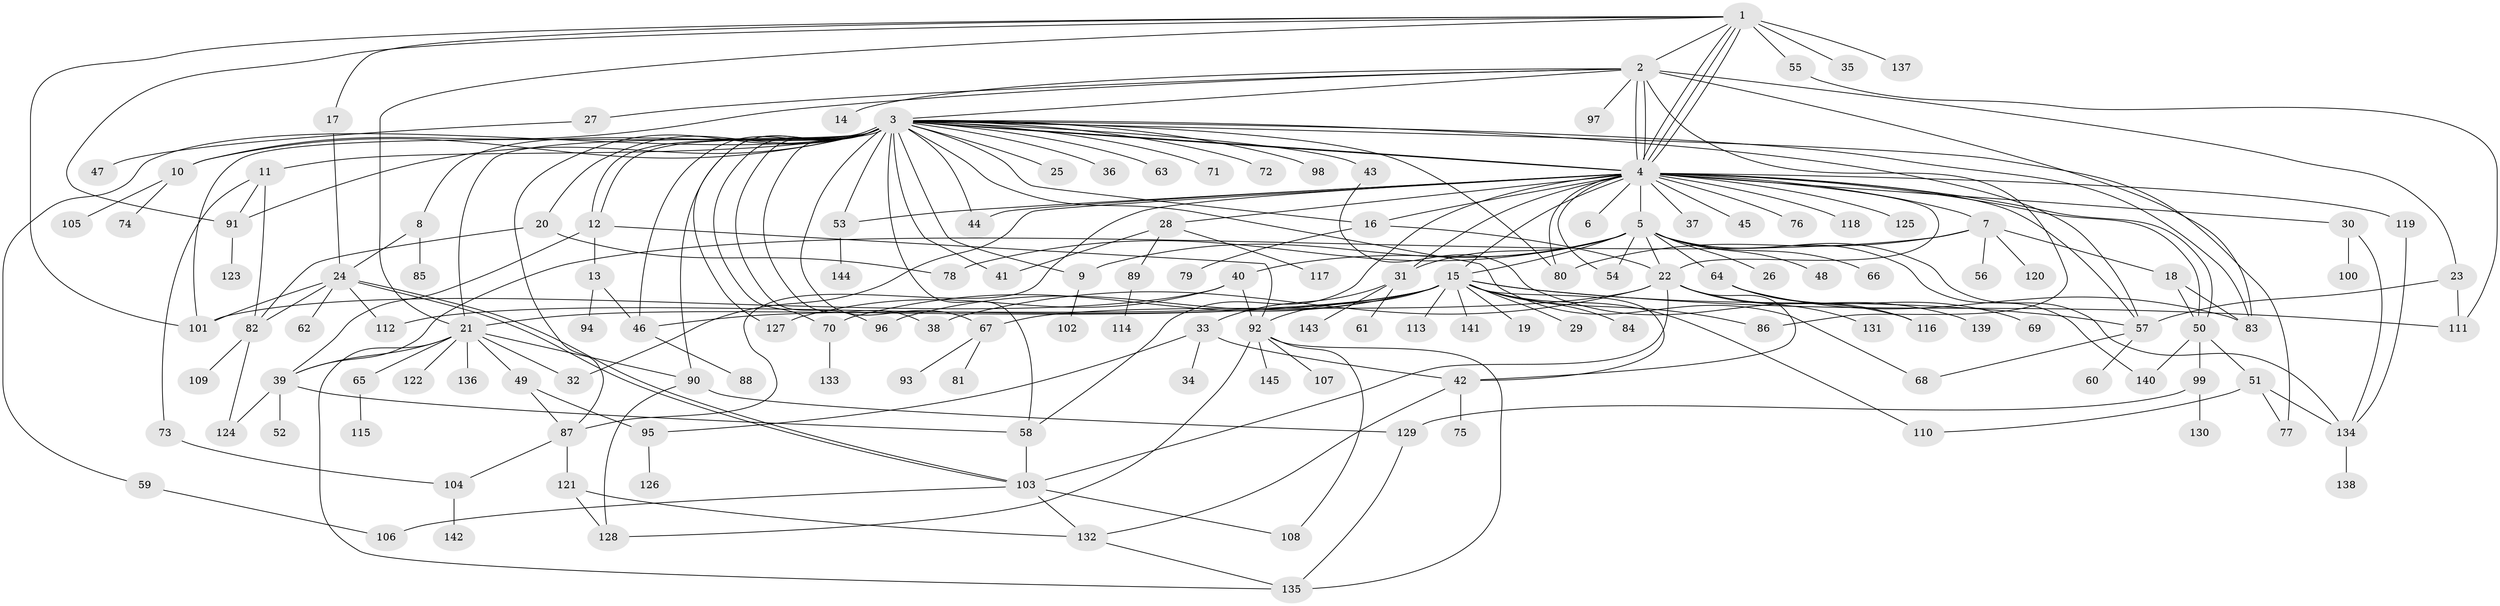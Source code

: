 // coarse degree distribution, {9: 0.03409090909090909, 3: 0.13636363636363635, 1: 0.3522727272727273, 4: 0.10227272727272728, 5: 0.10227272727272728, 12: 0.011363636363636364, 34: 0.011363636363636364, 2: 0.17045454545454544, 6: 0.022727272727272728, 18: 0.011363636363636364, 8: 0.022727272727272728, 24: 0.011363636363636364, 7: 0.011363636363636364}
// Generated by graph-tools (version 1.1) at 2025/36/03/04/25 23:36:58]
// undirected, 145 vertices, 230 edges
graph export_dot {
  node [color=gray90,style=filled];
  1;
  2;
  3;
  4;
  5;
  6;
  7;
  8;
  9;
  10;
  11;
  12;
  13;
  14;
  15;
  16;
  17;
  18;
  19;
  20;
  21;
  22;
  23;
  24;
  25;
  26;
  27;
  28;
  29;
  30;
  31;
  32;
  33;
  34;
  35;
  36;
  37;
  38;
  39;
  40;
  41;
  42;
  43;
  44;
  45;
  46;
  47;
  48;
  49;
  50;
  51;
  52;
  53;
  54;
  55;
  56;
  57;
  58;
  59;
  60;
  61;
  62;
  63;
  64;
  65;
  66;
  67;
  68;
  69;
  70;
  71;
  72;
  73;
  74;
  75;
  76;
  77;
  78;
  79;
  80;
  81;
  82;
  83;
  84;
  85;
  86;
  87;
  88;
  89;
  90;
  91;
  92;
  93;
  94;
  95;
  96;
  97;
  98;
  99;
  100;
  101;
  102;
  103;
  104;
  105;
  106;
  107;
  108;
  109;
  110;
  111;
  112;
  113;
  114;
  115;
  116;
  117;
  118;
  119;
  120;
  121;
  122;
  123;
  124;
  125;
  126;
  127;
  128;
  129;
  130;
  131;
  132;
  133;
  134;
  135;
  136;
  137;
  138;
  139;
  140;
  141;
  142;
  143;
  144;
  145;
  1 -- 2;
  1 -- 4;
  1 -- 4;
  1 -- 4;
  1 -- 17;
  1 -- 21;
  1 -- 35;
  1 -- 55;
  1 -- 91;
  1 -- 101;
  1 -- 137;
  2 -- 3;
  2 -- 4;
  2 -- 4;
  2 -- 10;
  2 -- 14;
  2 -- 23;
  2 -- 27;
  2 -- 83;
  2 -- 86;
  2 -- 97;
  3 -- 4;
  3 -- 4;
  3 -- 8;
  3 -- 9;
  3 -- 10;
  3 -- 11;
  3 -- 12;
  3 -- 12;
  3 -- 16;
  3 -- 20;
  3 -- 21;
  3 -- 25;
  3 -- 36;
  3 -- 38;
  3 -- 41;
  3 -- 43;
  3 -- 44;
  3 -- 46;
  3 -- 53;
  3 -- 57;
  3 -- 58;
  3 -- 59;
  3 -- 63;
  3 -- 67;
  3 -- 68;
  3 -- 70;
  3 -- 71;
  3 -- 72;
  3 -- 77;
  3 -- 80;
  3 -- 83;
  3 -- 87;
  3 -- 90;
  3 -- 91;
  3 -- 96;
  3 -- 98;
  3 -- 101;
  3 -- 127;
  4 -- 5;
  4 -- 6;
  4 -- 7;
  4 -- 15;
  4 -- 16;
  4 -- 22;
  4 -- 28;
  4 -- 30;
  4 -- 31;
  4 -- 32;
  4 -- 37;
  4 -- 44;
  4 -- 45;
  4 -- 50;
  4 -- 50;
  4 -- 53;
  4 -- 54;
  4 -- 57;
  4 -- 58;
  4 -- 76;
  4 -- 80;
  4 -- 87;
  4 -- 118;
  4 -- 119;
  4 -- 125;
  5 -- 9;
  5 -- 15;
  5 -- 22;
  5 -- 26;
  5 -- 31;
  5 -- 40;
  5 -- 48;
  5 -- 54;
  5 -- 64;
  5 -- 66;
  5 -- 78;
  5 -- 134;
  5 -- 140;
  7 -- 18;
  7 -- 39;
  7 -- 56;
  7 -- 80;
  7 -- 120;
  8 -- 24;
  8 -- 85;
  9 -- 102;
  10 -- 74;
  10 -- 105;
  11 -- 73;
  11 -- 82;
  11 -- 91;
  12 -- 13;
  12 -- 39;
  12 -- 92;
  13 -- 46;
  13 -- 94;
  15 -- 19;
  15 -- 21;
  15 -- 29;
  15 -- 42;
  15 -- 46;
  15 -- 57;
  15 -- 70;
  15 -- 84;
  15 -- 86;
  15 -- 92;
  15 -- 96;
  15 -- 110;
  15 -- 111;
  15 -- 112;
  15 -- 113;
  15 -- 141;
  16 -- 22;
  16 -- 79;
  17 -- 24;
  18 -- 50;
  18 -- 83;
  20 -- 78;
  20 -- 82;
  21 -- 32;
  21 -- 39;
  21 -- 49;
  21 -- 65;
  21 -- 90;
  21 -- 122;
  21 -- 135;
  21 -- 136;
  22 -- 38;
  22 -- 42;
  22 -- 67;
  22 -- 103;
  22 -- 131;
  22 -- 139;
  23 -- 57;
  23 -- 111;
  24 -- 62;
  24 -- 82;
  24 -- 101;
  24 -- 103;
  24 -- 103;
  24 -- 112;
  27 -- 47;
  28 -- 41;
  28 -- 89;
  28 -- 117;
  30 -- 100;
  30 -- 134;
  31 -- 33;
  31 -- 61;
  31 -- 143;
  33 -- 34;
  33 -- 42;
  33 -- 95;
  39 -- 52;
  39 -- 58;
  39 -- 124;
  40 -- 92;
  40 -- 101;
  40 -- 127;
  42 -- 75;
  42 -- 132;
  43 -- 116;
  46 -- 88;
  49 -- 87;
  49 -- 95;
  50 -- 51;
  50 -- 99;
  50 -- 140;
  51 -- 77;
  51 -- 110;
  51 -- 134;
  53 -- 144;
  55 -- 111;
  57 -- 60;
  57 -- 68;
  58 -- 103;
  59 -- 106;
  64 -- 69;
  64 -- 83;
  64 -- 116;
  65 -- 115;
  67 -- 81;
  67 -- 93;
  70 -- 133;
  73 -- 104;
  82 -- 109;
  82 -- 124;
  87 -- 104;
  87 -- 121;
  89 -- 114;
  90 -- 128;
  90 -- 129;
  91 -- 123;
  92 -- 107;
  92 -- 108;
  92 -- 128;
  92 -- 135;
  92 -- 145;
  95 -- 126;
  99 -- 129;
  99 -- 130;
  103 -- 106;
  103 -- 108;
  103 -- 132;
  104 -- 142;
  119 -- 134;
  121 -- 128;
  121 -- 132;
  129 -- 135;
  132 -- 135;
  134 -- 138;
}
